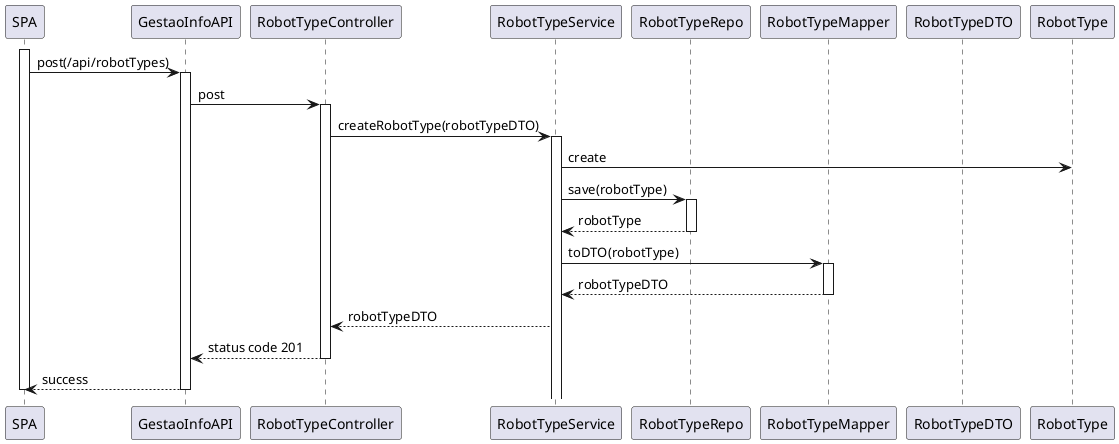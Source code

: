 @startuml
participant SPA
participant "GestaoInfoAPI" as API
participant "RobotTypeController" as Ctrl
participant "RobotTypeService" as Srv
participant "RobotTypeRepo" as Repo
participant "RobotTypeMapper" as Map
participant "RobotTypeDTO" as DTO
participant "RobotType" as Domain

activate SPA
SPA -> API: post(/api/robotTypes)
activate API

API -> Ctrl: post
activate Ctrl

Ctrl -> Srv: createRobotType(robotTypeDTO)
activate Srv

Srv -> Domain: create

Srv -> Repo: save(robotType)
activate Repo
Repo --> Srv: robotType
deactivate Repo

Srv -> Map: toDTO(robotType)
activate Map
Map --> Srv: robotTypeDTO
deactivate Map

Srv --> Ctrl: robotTypeDTO

Ctrl --> API: status code 201
deactivate Ctrl

API --> SPA: success
deactivate API
deactivate SPA
@enduml
